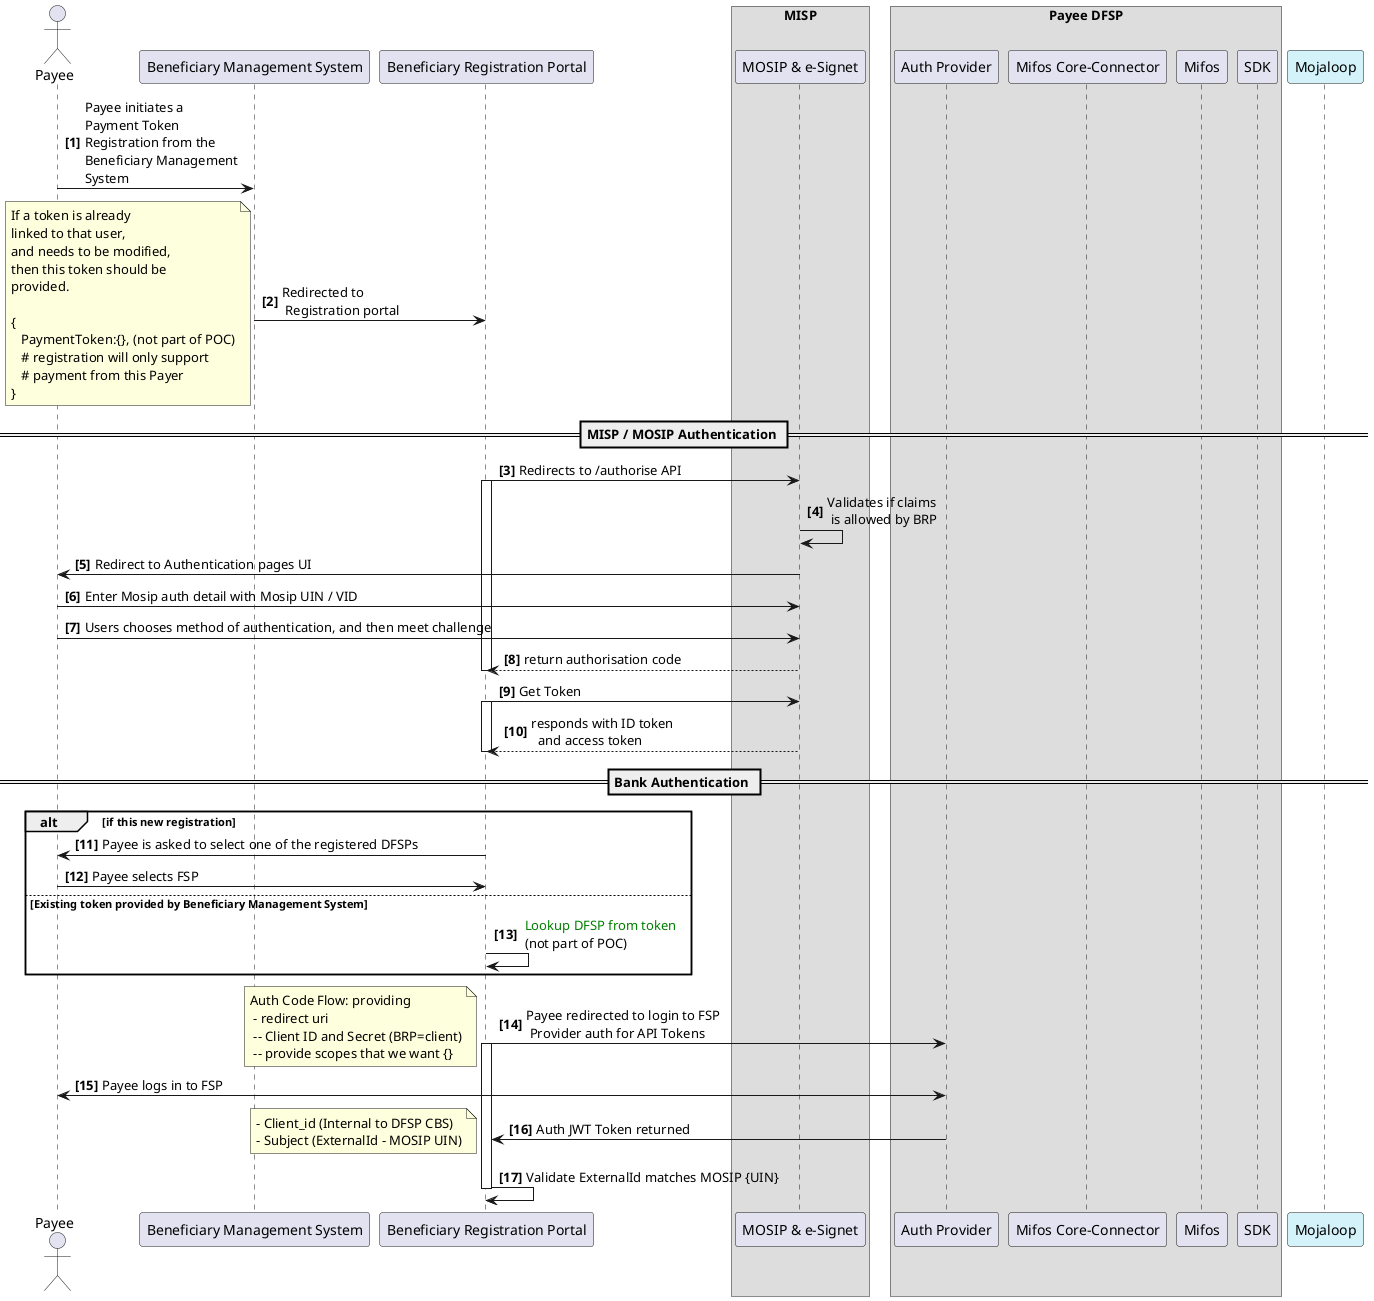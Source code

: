 @startuml
autonumber 1 "<b>[0]"

actor "Payee" as Payee

participant "Beneficiary Management System" as BMS
participant "Beneficiary Registration Portal" as BRP

box MISP
participant "MOSIP & e-Signet" as eSignet
end box
box "Payee DFSP" 
participant "Auth Provider" as OAuth
participant "Mifos Core-Connector" as CC
participant "Mifos" as Mifos
participant "SDK" as SDK
end box
participant "Mojaloop" as Mojaloop  #d4f2f9

Payee->BMS: Payee initiates a\nPayment Token\nRegistration from the\nBeneficiary Management\nSystem
BMS->BRP: Redirected to\n Registration portal 
note left
 If a token is already 
 linked to that user,
 and needs to be modified,
 then this token should be
 provided.

 {
    PaymentToken:{}, (not part of POC)
    # registration will only support 
    # payment from this Payer
 }
end note

== MISP / MOSIP Authentication == 

BRP->eSignet: Redirects to /authorise API
activate BRP
eSignet->eSignet: Validates if claims \n is allowed by BRP
eSignet->Payee: Redirect to Authentication pages UI
Payee->eSignet: Enter Mosip auth detail with Mosip UIN / VID
Payee->eSignet: Users chooses method of authentication, and then meet challenge
eSignet-->BRP: return authorisation code
deactivate BRP
BRP->eSignet: Get Token
activate BRP
eSignet-->BRP: responds with ID token\n  and access token
deactivate BRP

== Bank Authentication == 

alt if this new registration
BRP->Payee: Payee is asked to select one of the registered DFSPs
Payee->BRP: Payee selects FSP
else Existing token provided by Beneficiary Management System
BRP->BRP: <color:Green> Lookup DFSP from token \n (not part of POC)
end

BRP->OAuth: Payee redirected to login to FSP \n Provider auth for API Tokens
activate BRP
note left 
Auth Code Flow: providing
 - redirect uri 
 -- Client ID and Secret (BRP=client)
 -- provide scopes that we want {}
end note
Payee<->OAuth: Payee logs in to FSP
OAuth->BRP: Auth JWT Token returned
note left 
 - Client_id (Internal to DFSP CBS)
 - Subject (ExternalId - MOSIP UIN)
end note

BRP->BRP: Validate ExternalId matches MOSIP {UIN}
deactivate BRP



@enduml